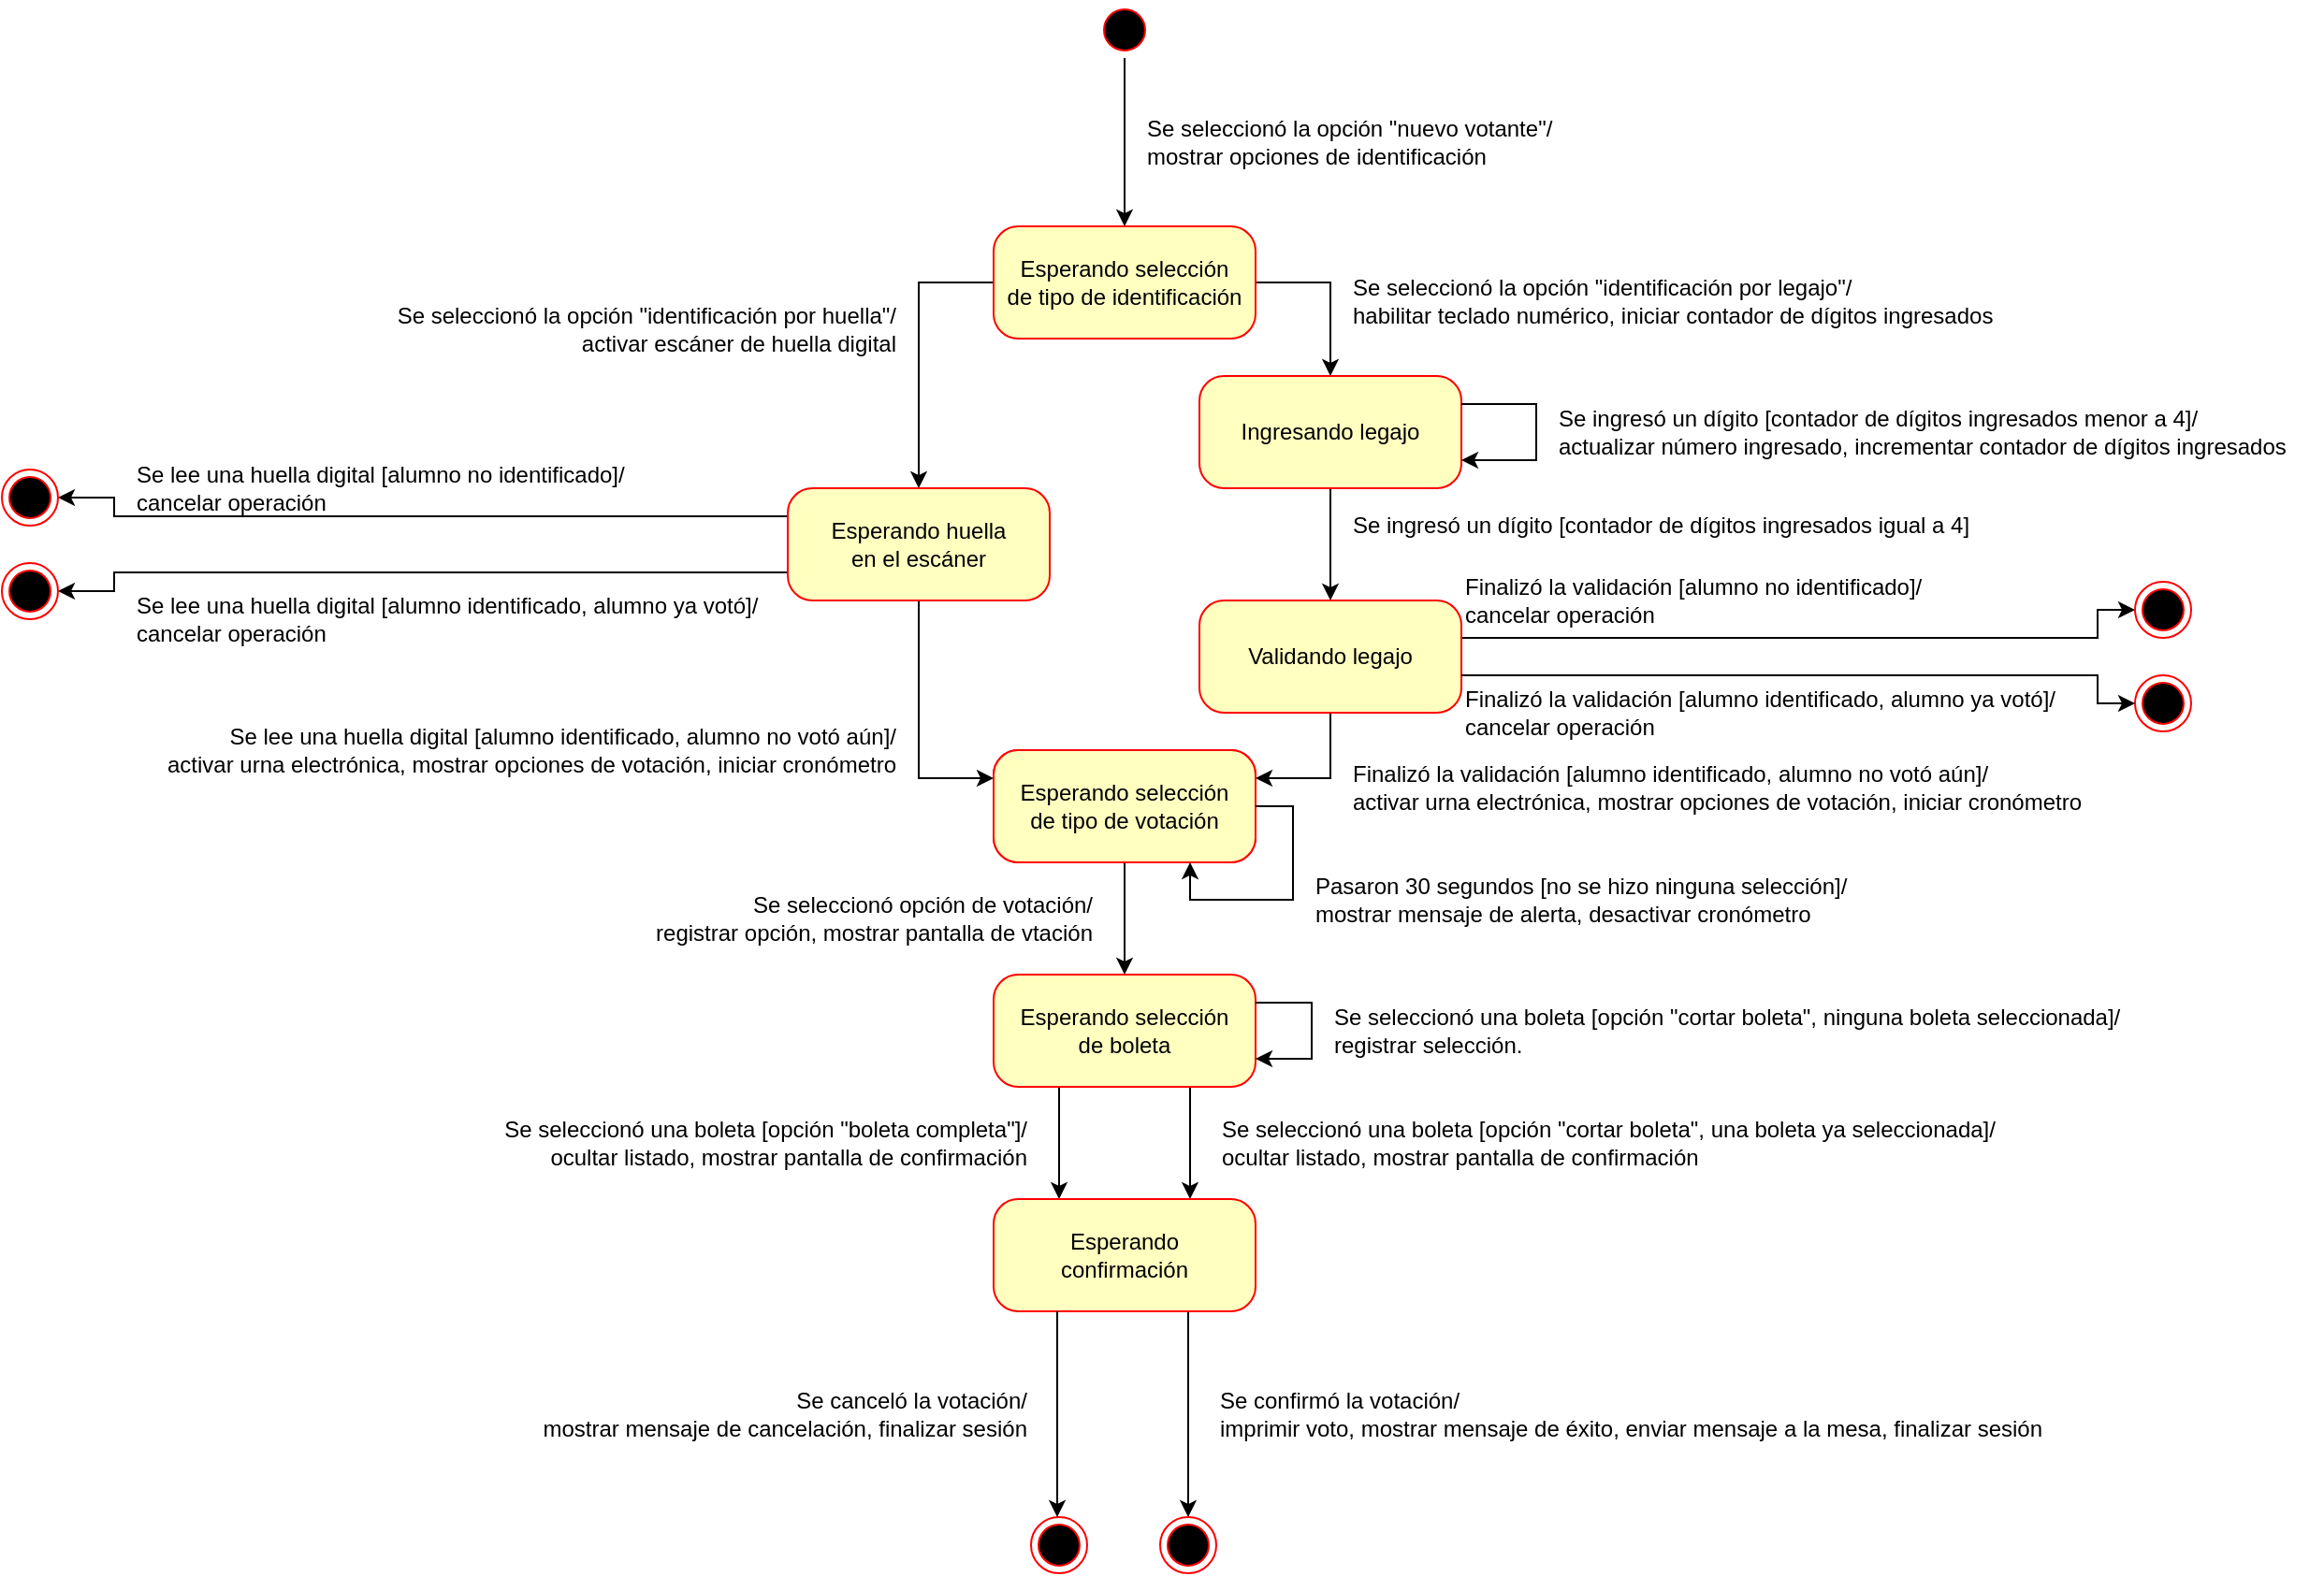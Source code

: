 <mxfile version="13.8.0" type="github">
  <diagram id="7Bv3F4OZBJlTS5smirqw" name="Page-1">
    <mxGraphModel dx="2068" dy="1270" grid="1" gridSize="10" guides="1" tooltips="1" connect="1" arrows="1" fold="1" page="1" pageScale="1" pageWidth="850" pageHeight="1100" math="0" shadow="0">
      <root>
        <mxCell id="0" />
        <mxCell id="1" parent="0" />
        <mxCell id="52HiHIj-RCwpPNn6qL2t-5" style="edgeStyle=orthogonalEdgeStyle;rounded=0;orthogonalLoop=1;jettySize=auto;html=1;entryX=0.5;entryY=0;entryDx=0;entryDy=0;" edge="1" parent="1" source="52HiHIj-RCwpPNn6qL2t-1" target="52HiHIj-RCwpPNn6qL2t-3">
          <mxGeometry relative="1" as="geometry" />
        </mxCell>
        <mxCell id="52HiHIj-RCwpPNn6qL2t-1" value="" style="ellipse;html=1;shape=startState;fillColor=#000000;strokeColor=#ff0000;" vertex="1" parent="1">
          <mxGeometry x="445" width="30" height="30" as="geometry" />
        </mxCell>
        <mxCell id="52HiHIj-RCwpPNn6qL2t-17" style="edgeStyle=orthogonalEdgeStyle;rounded=0;orthogonalLoop=1;jettySize=auto;html=1;entryX=0.5;entryY=0;entryDx=0;entryDy=0;" edge="1" parent="1" source="52HiHIj-RCwpPNn6qL2t-3" target="52HiHIj-RCwpPNn6qL2t-7">
          <mxGeometry relative="1" as="geometry">
            <Array as="points">
              <mxPoint x="350" y="150" />
            </Array>
          </mxGeometry>
        </mxCell>
        <mxCell id="52HiHIj-RCwpPNn6qL2t-35" style="edgeStyle=orthogonalEdgeStyle;rounded=0;orthogonalLoop=1;jettySize=auto;html=1;" edge="1" parent="1" source="52HiHIj-RCwpPNn6qL2t-3" target="52HiHIj-RCwpPNn6qL2t-8">
          <mxGeometry relative="1" as="geometry">
            <Array as="points">
              <mxPoint x="570" y="150" />
            </Array>
          </mxGeometry>
        </mxCell>
        <mxCell id="52HiHIj-RCwpPNn6qL2t-3" value="&lt;div&gt;Esperando selección&lt;/div&gt;&lt;div&gt;de tipo de identificación&lt;br&gt;&lt;/div&gt;" style="rounded=1;whiteSpace=wrap;html=1;arcSize=22;fontColor=#000000;fillColor=#ffffc0;strokeColor=#ff0000;" vertex="1" parent="1">
          <mxGeometry x="390" y="120" width="140" height="60" as="geometry" />
        </mxCell>
        <mxCell id="52HiHIj-RCwpPNn6qL2t-6" value="&lt;div align=&quot;left&quot;&gt;Se seleccionó la opción &quot;nuevo votante&quot;/&lt;/div&gt;&lt;div align=&quot;left&quot;&gt;mostrar opciones de identificación&lt;br&gt;&lt;/div&gt;" style="text;html=1;strokeColor=none;fillColor=none;align=left;verticalAlign=middle;whiteSpace=wrap;rounded=0;" vertex="1" parent="1">
          <mxGeometry x="470" y="50" width="240" height="50" as="geometry" />
        </mxCell>
        <mxCell id="52HiHIj-RCwpPNn6qL2t-18" style="edgeStyle=orthogonalEdgeStyle;rounded=0;orthogonalLoop=1;jettySize=auto;html=1;entryX=0;entryY=0.25;entryDx=0;entryDy=0;" edge="1" parent="1" source="52HiHIj-RCwpPNn6qL2t-7" target="52HiHIj-RCwpPNn6qL2t-11">
          <mxGeometry relative="1" as="geometry">
            <Array as="points">
              <mxPoint x="350" y="415" />
            </Array>
          </mxGeometry>
        </mxCell>
        <mxCell id="52HiHIj-RCwpPNn6qL2t-26" style="edgeStyle=orthogonalEdgeStyle;rounded=0;orthogonalLoop=1;jettySize=auto;html=1;entryX=1;entryY=0.5;entryDx=0;entryDy=0;exitX=0;exitY=0.25;exitDx=0;exitDy=0;" edge="1" parent="1" source="52HiHIj-RCwpPNn6qL2t-7" target="52HiHIj-RCwpPNn6qL2t-24">
          <mxGeometry relative="1" as="geometry">
            <Array as="points">
              <mxPoint x="-80" y="275" />
              <mxPoint x="-80" y="265" />
            </Array>
          </mxGeometry>
        </mxCell>
        <mxCell id="52HiHIj-RCwpPNn6qL2t-27" style="edgeStyle=orthogonalEdgeStyle;rounded=0;orthogonalLoop=1;jettySize=auto;html=1;entryX=1;entryY=0.5;entryDx=0;entryDy=0;exitX=0;exitY=0.75;exitDx=0;exitDy=0;" edge="1" parent="1" source="52HiHIj-RCwpPNn6qL2t-7" target="52HiHIj-RCwpPNn6qL2t-25">
          <mxGeometry relative="1" as="geometry">
            <Array as="points">
              <mxPoint x="-80" y="305" />
              <mxPoint x="-80" y="315" />
            </Array>
          </mxGeometry>
        </mxCell>
        <mxCell id="52HiHIj-RCwpPNn6qL2t-7" value="&lt;div&gt;Esperando huella&lt;/div&gt;&lt;div&gt;en el escáner&lt;/div&gt;" style="rounded=1;whiteSpace=wrap;html=1;arcSize=22;fontColor=#000000;fillColor=#ffffc0;strokeColor=#ff0000;" vertex="1" parent="1">
          <mxGeometry x="280" y="260" width="140" height="60" as="geometry" />
        </mxCell>
        <mxCell id="52HiHIj-RCwpPNn6qL2t-15" style="edgeStyle=orthogonalEdgeStyle;rounded=0;orthogonalLoop=1;jettySize=auto;html=1;entryX=0.5;entryY=0;entryDx=0;entryDy=0;" edge="1" parent="1" source="52HiHIj-RCwpPNn6qL2t-8" target="52HiHIj-RCwpPNn6qL2t-10">
          <mxGeometry relative="1" as="geometry" />
        </mxCell>
        <mxCell id="52HiHIj-RCwpPNn6qL2t-8" value="Ingresando legajo" style="rounded=1;whiteSpace=wrap;html=1;arcSize=22;fontColor=#000000;fillColor=#ffffc0;strokeColor=#ff0000;" vertex="1" parent="1">
          <mxGeometry x="500" y="200" width="140" height="60" as="geometry" />
        </mxCell>
        <mxCell id="52HiHIj-RCwpPNn6qL2t-9" value="&lt;div&gt;Esperando selección&lt;/div&gt;&lt;div&gt;de tipo de votación&lt;br&gt;&lt;/div&gt;" style="rounded=1;whiteSpace=wrap;html=1;arcSize=22;fontColor=#000000;fillColor=#ffffc0;strokeColor=#ff0000;" vertex="1" parent="1">
          <mxGeometry x="390" y="400" width="140" height="60" as="geometry" />
        </mxCell>
        <mxCell id="52HiHIj-RCwpPNn6qL2t-16" style="edgeStyle=orthogonalEdgeStyle;rounded=0;orthogonalLoop=1;jettySize=auto;html=1;entryX=1;entryY=0.25;entryDx=0;entryDy=0;" edge="1" parent="1" source="52HiHIj-RCwpPNn6qL2t-10" target="52HiHIj-RCwpPNn6qL2t-11">
          <mxGeometry relative="1" as="geometry">
            <Array as="points">
              <mxPoint x="570" y="415" />
            </Array>
          </mxGeometry>
        </mxCell>
        <mxCell id="52HiHIj-RCwpPNn6qL2t-40" style="edgeStyle=orthogonalEdgeStyle;rounded=0;orthogonalLoop=1;jettySize=auto;html=1;entryX=0;entryY=0.5;entryDx=0;entryDy=0;" edge="1" parent="1" source="52HiHIj-RCwpPNn6qL2t-10" target="52HiHIj-RCwpPNn6qL2t-41">
          <mxGeometry relative="1" as="geometry">
            <mxPoint x="1000" y="330" as="targetPoint" />
            <Array as="points">
              <mxPoint x="980" y="340" />
              <mxPoint x="980" y="325" />
            </Array>
          </mxGeometry>
        </mxCell>
        <mxCell id="52HiHIj-RCwpPNn6qL2t-10" value="Validando legajo" style="rounded=1;whiteSpace=wrap;html=1;arcSize=22;fontColor=#000000;fillColor=#ffffc0;strokeColor=#ff0000;" vertex="1" parent="1">
          <mxGeometry x="500" y="320" width="140" height="60" as="geometry" />
        </mxCell>
        <mxCell id="52HiHIj-RCwpPNn6qL2t-19" style="edgeStyle=orthogonalEdgeStyle;rounded=0;orthogonalLoop=1;jettySize=auto;html=1;entryX=0.5;entryY=0;entryDx=0;entryDy=0;" edge="1" parent="1" source="52HiHIj-RCwpPNn6qL2t-11" target="52HiHIj-RCwpPNn6qL2t-12">
          <mxGeometry relative="1" as="geometry" />
        </mxCell>
        <mxCell id="52HiHIj-RCwpPNn6qL2t-11" value="&lt;div&gt;Esperando selección&lt;/div&gt;&lt;div&gt;de tipo de votación&lt;br&gt;&lt;/div&gt;" style="rounded=1;whiteSpace=wrap;html=1;arcSize=22;fontColor=#000000;fillColor=#ffffc0;strokeColor=#ff0000;" vertex="1" parent="1">
          <mxGeometry x="390" y="400" width="140" height="60" as="geometry" />
        </mxCell>
        <mxCell id="52HiHIj-RCwpPNn6qL2t-20" style="edgeStyle=orthogonalEdgeStyle;rounded=0;orthogonalLoop=1;jettySize=auto;html=1;entryX=0.25;entryY=0;entryDx=0;entryDy=0;exitX=0.25;exitY=1;exitDx=0;exitDy=0;" edge="1" parent="1" source="52HiHIj-RCwpPNn6qL2t-12" target="52HiHIj-RCwpPNn6qL2t-13">
          <mxGeometry relative="1" as="geometry">
            <Array as="points">
              <mxPoint x="425" y="610" />
              <mxPoint x="425" y="610" />
            </Array>
          </mxGeometry>
        </mxCell>
        <mxCell id="52HiHIj-RCwpPNn6qL2t-45" style="edgeStyle=orthogonalEdgeStyle;rounded=0;orthogonalLoop=1;jettySize=auto;html=1;entryX=0.75;entryY=0;entryDx=0;entryDy=0;" edge="1" parent="1" source="52HiHIj-RCwpPNn6qL2t-12" target="52HiHIj-RCwpPNn6qL2t-13">
          <mxGeometry relative="1" as="geometry">
            <Array as="points">
              <mxPoint x="495" y="600" />
              <mxPoint x="495" y="600" />
            </Array>
          </mxGeometry>
        </mxCell>
        <mxCell id="52HiHIj-RCwpPNn6qL2t-12" value="&lt;div&gt;Esperando selección&lt;/div&gt;&lt;div&gt;de boleta&lt;br&gt;&lt;/div&gt;" style="rounded=1;whiteSpace=wrap;html=1;arcSize=22;fontColor=#000000;fillColor=#ffffc0;strokeColor=#ff0000;" vertex="1" parent="1">
          <mxGeometry x="390" y="520" width="140" height="60" as="geometry" />
        </mxCell>
        <mxCell id="52HiHIj-RCwpPNn6qL2t-51" style="edgeStyle=orthogonalEdgeStyle;rounded=0;orthogonalLoop=1;jettySize=auto;html=1;entryX=0.5;entryY=0;entryDx=0;entryDy=0;" edge="1" parent="1" source="52HiHIj-RCwpPNn6qL2t-13" target="52HiHIj-RCwpPNn6qL2t-50">
          <mxGeometry relative="1" as="geometry">
            <Array as="points">
              <mxPoint x="494" y="720" />
              <mxPoint x="494" y="720" />
            </Array>
          </mxGeometry>
        </mxCell>
        <mxCell id="52HiHIj-RCwpPNn6qL2t-13" value="&lt;div&gt;Esperando&lt;/div&gt;&lt;div&gt;confirmación&lt;/div&gt;" style="rounded=1;whiteSpace=wrap;html=1;arcSize=22;fontColor=#000000;fillColor=#ffffc0;strokeColor=#ff0000;" vertex="1" parent="1">
          <mxGeometry x="390" y="640" width="140" height="60" as="geometry" />
        </mxCell>
        <mxCell id="52HiHIj-RCwpPNn6qL2t-21" style="edgeStyle=orthogonalEdgeStyle;rounded=0;orthogonalLoop=1;jettySize=auto;html=1;entryX=0.75;entryY=1;entryDx=0;entryDy=0;exitX=1;exitY=0.5;exitDx=0;exitDy=0;" edge="1" parent="1" source="52HiHIj-RCwpPNn6qL2t-11" target="52HiHIj-RCwpPNn6qL2t-11">
          <mxGeometry relative="1" as="geometry" />
        </mxCell>
        <mxCell id="52HiHIj-RCwpPNn6qL2t-22" value="&lt;div align=&quot;right&quot;&gt;Se seleccionó la opción &quot;identificación por huella&quot;/&lt;/div&gt;&lt;div align=&quot;right&quot;&gt;activar escáner de huella digital&lt;br&gt;&lt;/div&gt;" style="text;html=1;strokeColor=none;fillColor=none;align=right;verticalAlign=middle;whiteSpace=wrap;rounded=0;" vertex="1" parent="1">
          <mxGeometry x="50" y="150" width="290" height="50" as="geometry" />
        </mxCell>
        <mxCell id="52HiHIj-RCwpPNn6qL2t-23" value="&lt;div align=&quot;right&quot;&gt;Se lee una huella digital [alumno identificado, alumno no votó aún]/&lt;/div&gt;&lt;div align=&quot;right&quot;&gt;activar urna electrónica, mostrar opciones de votación, iniciar cronómetro&lt;br&gt;&lt;/div&gt;" style="text;html=1;strokeColor=none;fillColor=none;align=right;verticalAlign=middle;whiteSpace=wrap;rounded=0;" vertex="1" parent="1">
          <mxGeometry x="-70" y="380" width="410" height="40" as="geometry" />
        </mxCell>
        <mxCell id="52HiHIj-RCwpPNn6qL2t-24" value="" style="ellipse;html=1;shape=endState;fillColor=#000000;strokeColor=#ff0000;" vertex="1" parent="1">
          <mxGeometry x="-140" y="250" width="30" height="30" as="geometry" />
        </mxCell>
        <mxCell id="52HiHIj-RCwpPNn6qL2t-25" value="" style="ellipse;html=1;shape=endState;fillColor=#000000;strokeColor=#ff0000;" vertex="1" parent="1">
          <mxGeometry x="-140" y="300" width="30" height="30" as="geometry" />
        </mxCell>
        <mxCell id="52HiHIj-RCwpPNn6qL2t-28" value="&lt;div align=&quot;left&quot;&gt;Se lee una huella digital [alumno identificado, alumno ya votó]/&lt;/div&gt;&lt;div align=&quot;left&quot;&gt;cancelar operación&lt;br&gt;&lt;/div&gt;" style="text;html=1;strokeColor=none;fillColor=none;align=left;verticalAlign=middle;whiteSpace=wrap;rounded=0;" vertex="1" parent="1">
          <mxGeometry x="-70" y="310" width="410" height="40" as="geometry" />
        </mxCell>
        <mxCell id="52HiHIj-RCwpPNn6qL2t-29" value="&lt;div align=&quot;left&quot;&gt;Se lee una huella digital [alumno no identificado]/&lt;/div&gt;&lt;div align=&quot;left&quot;&gt;cancelar operación&lt;br&gt;&lt;/div&gt;" style="text;html=1;strokeColor=none;fillColor=none;align=left;verticalAlign=middle;whiteSpace=wrap;rounded=0;" vertex="1" parent="1">
          <mxGeometry x="-70" y="240" width="410" height="40" as="geometry" />
        </mxCell>
        <mxCell id="52HiHIj-RCwpPNn6qL2t-30" value="&lt;div&gt;Finalizó la validación [alumno identificado, alumno no votó aún]/&lt;/div&gt;&lt;div&gt;activar urna electrónica, mostrar opciones de votación, iniciar cronómetro&lt;br&gt;&lt;/div&gt;" style="text;html=1;strokeColor=none;fillColor=none;align=left;verticalAlign=middle;whiteSpace=wrap;rounded=0;" vertex="1" parent="1">
          <mxGeometry x="580" y="400" width="410" height="40" as="geometry" />
        </mxCell>
        <mxCell id="52HiHIj-RCwpPNn6qL2t-31" value="&lt;div&gt;Pasaron 30 segundos [no se hizo ninguna selección]/&lt;/div&gt;&lt;div&gt;mostrar mensaje de alerta, desactivar cronómetro&lt;br&gt;&lt;/div&gt;" style="text;html=1;strokeColor=none;fillColor=none;align=left;verticalAlign=middle;whiteSpace=wrap;rounded=0;" vertex="1" parent="1">
          <mxGeometry x="560" y="460" width="410" height="40" as="geometry" />
        </mxCell>
        <mxCell id="52HiHIj-RCwpPNn6qL2t-32" style="edgeStyle=orthogonalEdgeStyle;rounded=0;orthogonalLoop=1;jettySize=auto;html=1;entryX=1;entryY=0.75;entryDx=0;entryDy=0;exitX=1;exitY=0.25;exitDx=0;exitDy=0;" edge="1" parent="1" source="52HiHIj-RCwpPNn6qL2t-8" target="52HiHIj-RCwpPNn6qL2t-8">
          <mxGeometry relative="1" as="geometry">
            <Array as="points">
              <mxPoint x="680" y="215" />
              <mxPoint x="680" y="245" />
            </Array>
          </mxGeometry>
        </mxCell>
        <mxCell id="52HiHIj-RCwpPNn6qL2t-33" value="&lt;div&gt;Se ingresó un dígito [contador de dígitos ingresados menor a 4]/&lt;/div&gt;&lt;div&gt;actualizar número ingresado, incrementar contador de dígitos ingresados&lt;br&gt;&lt;/div&gt;" style="text;html=1;strokeColor=none;fillColor=none;align=left;verticalAlign=middle;whiteSpace=wrap;rounded=0;" vertex="1" parent="1">
          <mxGeometry x="690" y="210" width="410" height="40" as="geometry" />
        </mxCell>
        <mxCell id="52HiHIj-RCwpPNn6qL2t-34" value="&lt;div&gt;Se ingresó un dígito [contador de dígitos ingresados igual a 4]&lt;/div&gt;" style="text;html=1;strokeColor=none;fillColor=none;align=left;verticalAlign=middle;whiteSpace=wrap;rounded=0;" vertex="1" parent="1">
          <mxGeometry x="580" y="260" width="410" height="40" as="geometry" />
        </mxCell>
        <mxCell id="52HiHIj-RCwpPNn6qL2t-36" value="&lt;div&gt;Se seleccionó la opción &quot;identificación por legajo&quot;/&lt;/div&gt;&lt;div&gt;habilitar teclado numérico, iniciar contador de dígitos ingresados&lt;br&gt;&lt;/div&gt;" style="text;html=1;strokeColor=none;fillColor=none;align=left;verticalAlign=middle;whiteSpace=wrap;rounded=0;" vertex="1" parent="1">
          <mxGeometry x="580" y="140" width="410" height="40" as="geometry" />
        </mxCell>
        <mxCell id="52HiHIj-RCwpPNn6qL2t-37" value="&lt;div&gt;Finalizó la validación [alumno no identificado]/&lt;/div&gt;&lt;div&gt;cancelar operación&lt;br&gt;&lt;/div&gt;" style="text;html=1;strokeColor=none;fillColor=none;align=left;verticalAlign=middle;whiteSpace=wrap;rounded=0;" vertex="1" parent="1">
          <mxGeometry x="640" y="300" width="260" height="40" as="geometry" />
        </mxCell>
        <mxCell id="52HiHIj-RCwpPNn6qL2t-38" value="&lt;div&gt;Finalizó la validación [alumno identificado, alumno ya votó]/&lt;/div&gt;&lt;div&gt;cancelar operación&lt;br&gt;&lt;/div&gt;" style="text;html=1;strokeColor=none;fillColor=none;align=left;verticalAlign=middle;whiteSpace=wrap;rounded=0;" vertex="1" parent="1">
          <mxGeometry x="640" y="360" width="330" height="40" as="geometry" />
        </mxCell>
        <mxCell id="52HiHIj-RCwpPNn6qL2t-41" value="" style="ellipse;html=1;shape=endState;fillColor=#000000;strokeColor=#ff0000;" vertex="1" parent="1">
          <mxGeometry x="1000" y="310" width="30" height="30" as="geometry" />
        </mxCell>
        <mxCell id="52HiHIj-RCwpPNn6qL2t-42" value="" style="ellipse;html=1;shape=endState;fillColor=#000000;strokeColor=#ff0000;" vertex="1" parent="1">
          <mxGeometry x="1000" y="360" width="30" height="30" as="geometry" />
        </mxCell>
        <mxCell id="52HiHIj-RCwpPNn6qL2t-43" style="edgeStyle=orthogonalEdgeStyle;rounded=0;orthogonalLoop=1;jettySize=auto;html=1;" edge="1" parent="1" source="52HiHIj-RCwpPNn6qL2t-10" target="52HiHIj-RCwpPNn6qL2t-42">
          <mxGeometry relative="1" as="geometry">
            <mxPoint x="1000" y="370" as="targetPoint" />
            <mxPoint x="640" y="360" as="sourcePoint" />
            <Array as="points">
              <mxPoint x="980" y="360" />
              <mxPoint x="980" y="375" />
            </Array>
          </mxGeometry>
        </mxCell>
        <mxCell id="52HiHIj-RCwpPNn6qL2t-44" value="&lt;div align=&quot;right&quot;&gt;Se seleccionó opción de votación/&lt;/div&gt;&lt;div align=&quot;right&quot;&gt;registrar opción, mostrar pantalla de vtación&lt;br&gt;&lt;/div&gt;" style="text;html=1;strokeColor=none;fillColor=none;align=right;verticalAlign=middle;whiteSpace=wrap;rounded=0;" vertex="1" parent="1">
          <mxGeometry x="195" y="470" width="250" height="40" as="geometry" />
        </mxCell>
        <mxCell id="52HiHIj-RCwpPNn6qL2t-46" value="&lt;div align=&quot;right&quot;&gt;Se seleccionó una boleta [opción &quot;boleta completa&quot;]/&lt;/div&gt;&lt;div align=&quot;right&quot;&gt;ocultar listado, mostrar pantalla de confirmación&lt;br&gt;&lt;/div&gt;" style="text;html=1;strokeColor=none;fillColor=none;align=right;verticalAlign=middle;whiteSpace=wrap;rounded=0;" vertex="1" parent="1">
          <mxGeometry x="100" y="590" width="310" height="40" as="geometry" />
        </mxCell>
        <mxCell id="52HiHIj-RCwpPNn6qL2t-47" value="&lt;div align=&quot;left&quot;&gt;Se seleccionó una boleta [opción &quot;cortar boleta&quot;, una boleta ya seleccionada]/&lt;/div&gt;&lt;div align=&quot;left&quot;&gt;ocultar listado, mostrar pantalla de confirmación&lt;br&gt;&lt;/div&gt;" style="text;html=1;strokeColor=none;fillColor=none;align=left;verticalAlign=middle;whiteSpace=wrap;rounded=0;" vertex="1" parent="1">
          <mxGeometry x="510" y="590" width="440" height="40" as="geometry" />
        </mxCell>
        <mxCell id="52HiHIj-RCwpPNn6qL2t-48" style="edgeStyle=orthogonalEdgeStyle;rounded=0;orthogonalLoop=1;jettySize=auto;html=1;entryX=1;entryY=0.75;entryDx=0;entryDy=0;exitX=1;exitY=0.25;exitDx=0;exitDy=0;" edge="1" parent="1" source="52HiHIj-RCwpPNn6qL2t-12" target="52HiHIj-RCwpPNn6qL2t-12">
          <mxGeometry relative="1" as="geometry">
            <Array as="points">
              <mxPoint x="560" y="535" />
              <mxPoint x="560" y="565" />
            </Array>
          </mxGeometry>
        </mxCell>
        <mxCell id="52HiHIj-RCwpPNn6qL2t-49" value="&lt;div align=&quot;left&quot;&gt;Se seleccionó una boleta [opción &quot;cortar boleta&quot;, ninguna boleta seleccionada]/&lt;/div&gt;&lt;div align=&quot;left&quot;&gt;registrar selección.&lt;br&gt;&lt;/div&gt;" style="text;html=1;strokeColor=none;fillColor=none;align=left;verticalAlign=middle;whiteSpace=wrap;rounded=0;" vertex="1" parent="1">
          <mxGeometry x="570" y="530" width="440" height="40" as="geometry" />
        </mxCell>
        <mxCell id="52HiHIj-RCwpPNn6qL2t-50" value="" style="ellipse;html=1;shape=endState;fillColor=#000000;strokeColor=#ff0000;" vertex="1" parent="1">
          <mxGeometry x="479" y="810" width="30" height="30" as="geometry" />
        </mxCell>
        <mxCell id="52HiHIj-RCwpPNn6qL2t-52" value="&lt;div align=&quot;left&quot;&gt;Se confirmó la votación/&lt;/div&gt;&lt;div align=&quot;left&quot;&gt;imprimir voto, mostrar mensaje de éxito, enviar mensaje a la mesa, finalizar sesión&lt;br&gt;&lt;/div&gt;" style="text;html=1;strokeColor=none;fillColor=none;align=left;verticalAlign=middle;whiteSpace=wrap;rounded=0;" vertex="1" parent="1">
          <mxGeometry x="509" y="730" width="471" height="50" as="geometry" />
        </mxCell>
        <mxCell id="52HiHIj-RCwpPNn6qL2t-53" value="" style="ellipse;html=1;shape=endState;fillColor=#000000;strokeColor=#ff0000;" vertex="1" parent="1">
          <mxGeometry x="410" y="810" width="30" height="30" as="geometry" />
        </mxCell>
        <mxCell id="52HiHIj-RCwpPNn6qL2t-54" style="edgeStyle=orthogonalEdgeStyle;rounded=0;orthogonalLoop=1;jettySize=auto;html=1;entryX=0.5;entryY=0;entryDx=0;entryDy=0;" edge="1" parent="1">
          <mxGeometry relative="1" as="geometry">
            <mxPoint x="424" y="700" as="sourcePoint" />
            <mxPoint x="424" y="810" as="targetPoint" />
            <Array as="points">
              <mxPoint x="424" y="720" />
              <mxPoint x="424" y="720" />
            </Array>
          </mxGeometry>
        </mxCell>
        <mxCell id="52HiHIj-RCwpPNn6qL2t-55" value="&lt;div align=&quot;right&quot;&gt;Se canceló la votación/&lt;/div&gt;&lt;div align=&quot;right&quot;&gt;mostrar mensaje de cancelación, finalizar sesión&lt;br&gt;&lt;/div&gt;" style="text;html=1;strokeColor=none;fillColor=none;align=right;verticalAlign=middle;whiteSpace=wrap;rounded=0;" vertex="1" parent="1">
          <mxGeometry x="135" y="730" width="275" height="50" as="geometry" />
        </mxCell>
      </root>
    </mxGraphModel>
  </diagram>
</mxfile>
